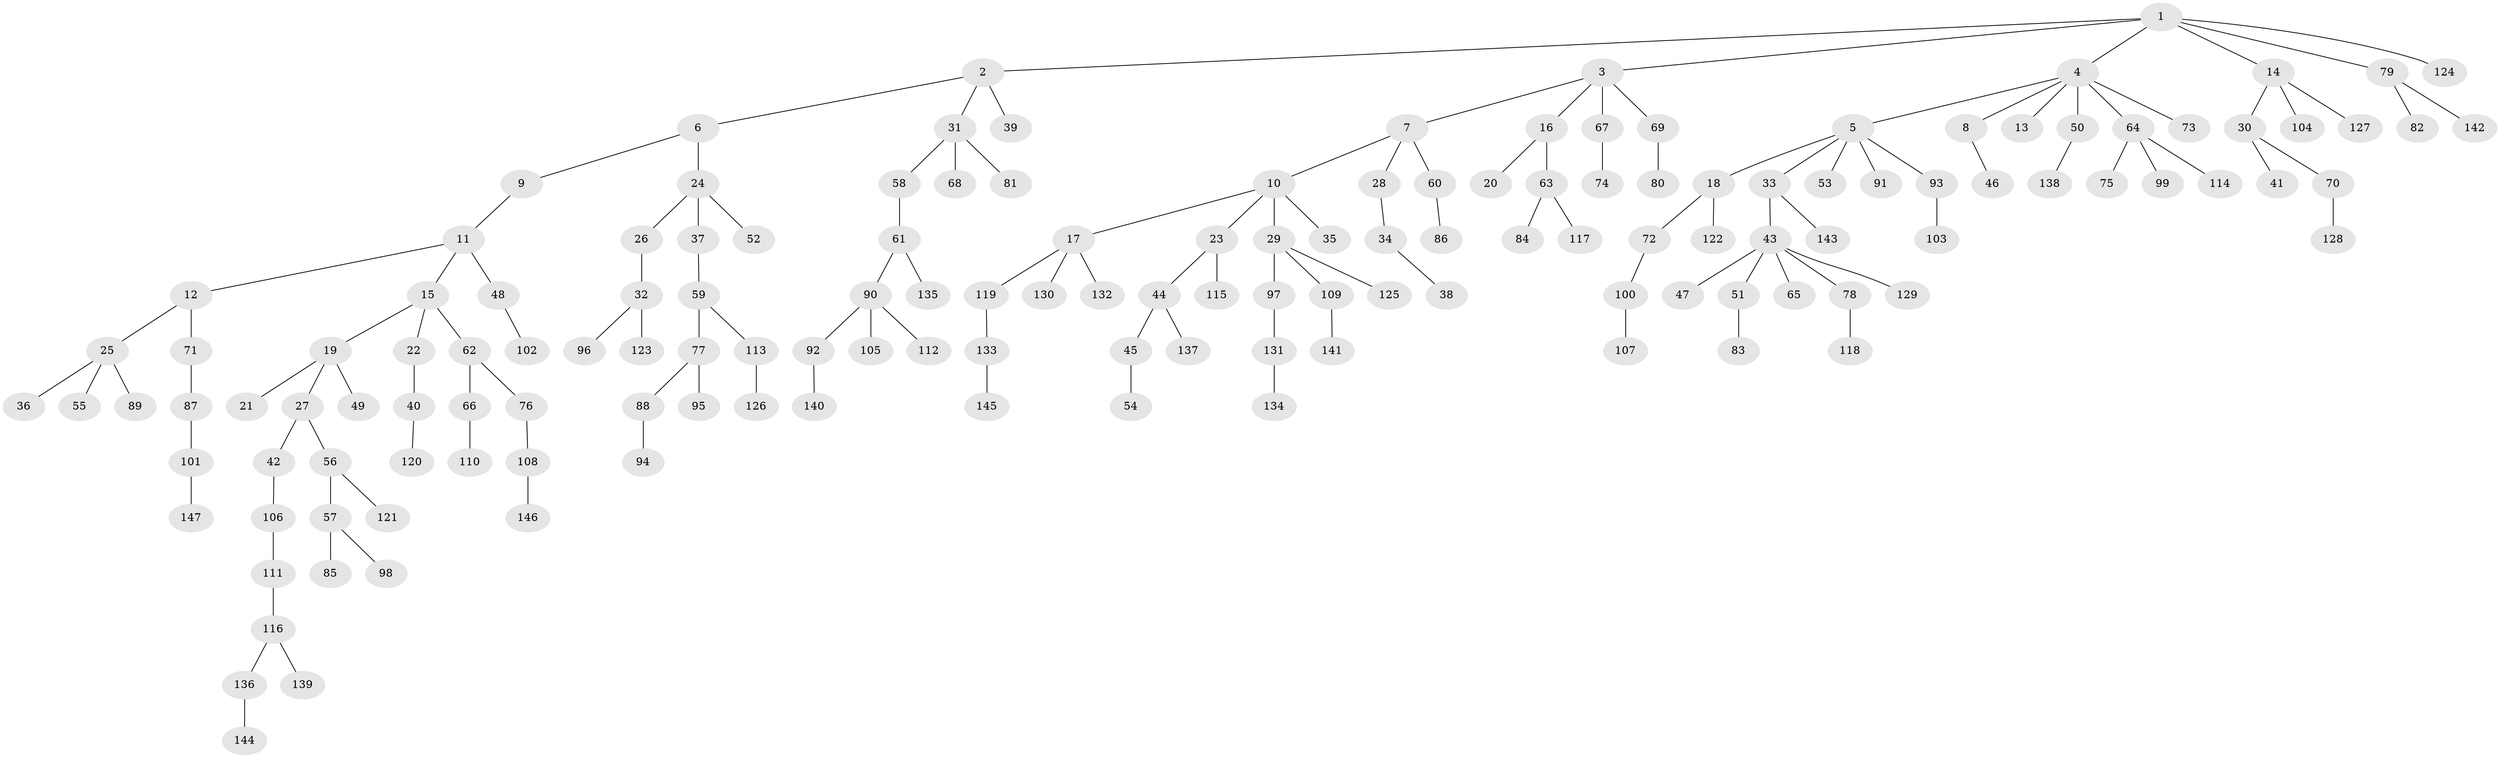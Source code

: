 // coarse degree distribution, {5: 0.04054054054054054, 3: 0.14864864864864866, 6: 0.013513513513513514, 1: 0.43243243243243246, 4: 0.04054054054054054, 2: 0.32432432432432434}
// Generated by graph-tools (version 1.1) at 2025/51/03/04/25 22:51:59]
// undirected, 147 vertices, 146 edges
graph export_dot {
  node [color=gray90,style=filled];
  1;
  2;
  3;
  4;
  5;
  6;
  7;
  8;
  9;
  10;
  11;
  12;
  13;
  14;
  15;
  16;
  17;
  18;
  19;
  20;
  21;
  22;
  23;
  24;
  25;
  26;
  27;
  28;
  29;
  30;
  31;
  32;
  33;
  34;
  35;
  36;
  37;
  38;
  39;
  40;
  41;
  42;
  43;
  44;
  45;
  46;
  47;
  48;
  49;
  50;
  51;
  52;
  53;
  54;
  55;
  56;
  57;
  58;
  59;
  60;
  61;
  62;
  63;
  64;
  65;
  66;
  67;
  68;
  69;
  70;
  71;
  72;
  73;
  74;
  75;
  76;
  77;
  78;
  79;
  80;
  81;
  82;
  83;
  84;
  85;
  86;
  87;
  88;
  89;
  90;
  91;
  92;
  93;
  94;
  95;
  96;
  97;
  98;
  99;
  100;
  101;
  102;
  103;
  104;
  105;
  106;
  107;
  108;
  109;
  110;
  111;
  112;
  113;
  114;
  115;
  116;
  117;
  118;
  119;
  120;
  121;
  122;
  123;
  124;
  125;
  126;
  127;
  128;
  129;
  130;
  131;
  132;
  133;
  134;
  135;
  136;
  137;
  138;
  139;
  140;
  141;
  142;
  143;
  144;
  145;
  146;
  147;
  1 -- 2;
  1 -- 3;
  1 -- 4;
  1 -- 14;
  1 -- 79;
  1 -- 124;
  2 -- 6;
  2 -- 31;
  2 -- 39;
  3 -- 7;
  3 -- 16;
  3 -- 67;
  3 -- 69;
  4 -- 5;
  4 -- 8;
  4 -- 13;
  4 -- 50;
  4 -- 64;
  4 -- 73;
  5 -- 18;
  5 -- 33;
  5 -- 53;
  5 -- 91;
  5 -- 93;
  6 -- 9;
  6 -- 24;
  7 -- 10;
  7 -- 28;
  7 -- 60;
  8 -- 46;
  9 -- 11;
  10 -- 17;
  10 -- 23;
  10 -- 29;
  10 -- 35;
  11 -- 12;
  11 -- 15;
  11 -- 48;
  12 -- 25;
  12 -- 71;
  14 -- 30;
  14 -- 104;
  14 -- 127;
  15 -- 19;
  15 -- 22;
  15 -- 62;
  16 -- 20;
  16 -- 63;
  17 -- 119;
  17 -- 130;
  17 -- 132;
  18 -- 72;
  18 -- 122;
  19 -- 21;
  19 -- 27;
  19 -- 49;
  22 -- 40;
  23 -- 44;
  23 -- 115;
  24 -- 26;
  24 -- 37;
  24 -- 52;
  25 -- 36;
  25 -- 55;
  25 -- 89;
  26 -- 32;
  27 -- 42;
  27 -- 56;
  28 -- 34;
  29 -- 97;
  29 -- 109;
  29 -- 125;
  30 -- 41;
  30 -- 70;
  31 -- 58;
  31 -- 68;
  31 -- 81;
  32 -- 96;
  32 -- 123;
  33 -- 43;
  33 -- 143;
  34 -- 38;
  37 -- 59;
  40 -- 120;
  42 -- 106;
  43 -- 47;
  43 -- 51;
  43 -- 65;
  43 -- 78;
  43 -- 129;
  44 -- 45;
  44 -- 137;
  45 -- 54;
  48 -- 102;
  50 -- 138;
  51 -- 83;
  56 -- 57;
  56 -- 121;
  57 -- 85;
  57 -- 98;
  58 -- 61;
  59 -- 77;
  59 -- 113;
  60 -- 86;
  61 -- 90;
  61 -- 135;
  62 -- 66;
  62 -- 76;
  63 -- 84;
  63 -- 117;
  64 -- 75;
  64 -- 99;
  64 -- 114;
  66 -- 110;
  67 -- 74;
  69 -- 80;
  70 -- 128;
  71 -- 87;
  72 -- 100;
  76 -- 108;
  77 -- 88;
  77 -- 95;
  78 -- 118;
  79 -- 82;
  79 -- 142;
  87 -- 101;
  88 -- 94;
  90 -- 92;
  90 -- 105;
  90 -- 112;
  92 -- 140;
  93 -- 103;
  97 -- 131;
  100 -- 107;
  101 -- 147;
  106 -- 111;
  108 -- 146;
  109 -- 141;
  111 -- 116;
  113 -- 126;
  116 -- 136;
  116 -- 139;
  119 -- 133;
  131 -- 134;
  133 -- 145;
  136 -- 144;
}
